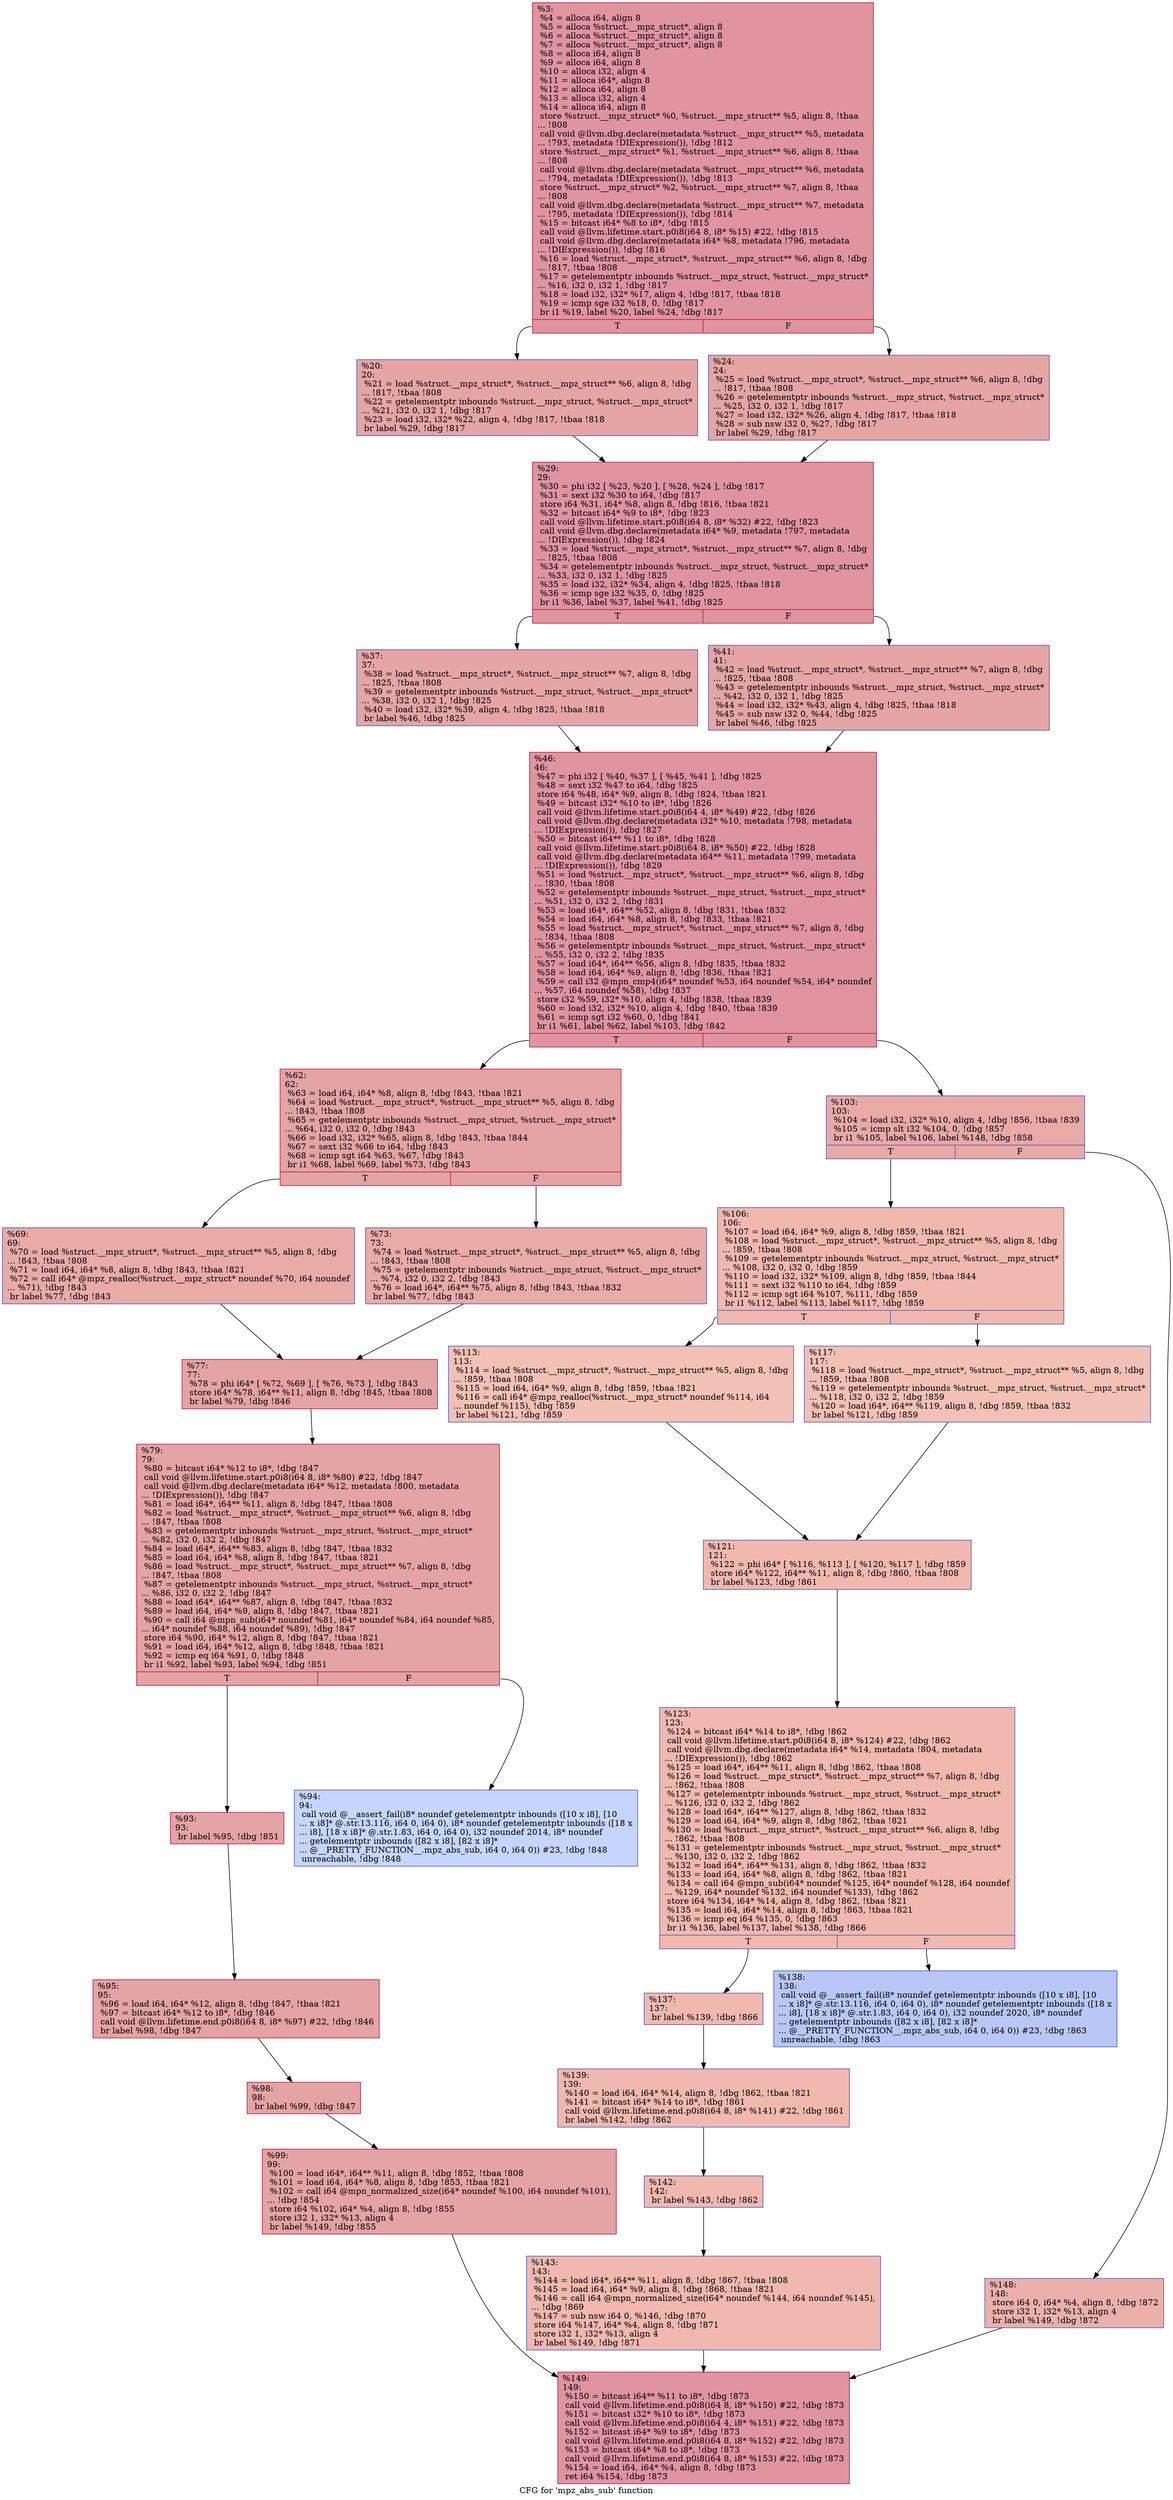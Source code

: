 digraph "CFG for 'mpz_abs_sub' function" {
	label="CFG for 'mpz_abs_sub' function";

	Node0x2699da0 [shape=record,color="#b70d28ff", style=filled, fillcolor="#b70d2870",label="{%3:\l  %4 = alloca i64, align 8\l  %5 = alloca %struct.__mpz_struct*, align 8\l  %6 = alloca %struct.__mpz_struct*, align 8\l  %7 = alloca %struct.__mpz_struct*, align 8\l  %8 = alloca i64, align 8\l  %9 = alloca i64, align 8\l  %10 = alloca i32, align 4\l  %11 = alloca i64*, align 8\l  %12 = alloca i64, align 8\l  %13 = alloca i32, align 4\l  %14 = alloca i64, align 8\l  store %struct.__mpz_struct* %0, %struct.__mpz_struct** %5, align 8, !tbaa\l... !808\l  call void @llvm.dbg.declare(metadata %struct.__mpz_struct** %5, metadata\l... !793, metadata !DIExpression()), !dbg !812\l  store %struct.__mpz_struct* %1, %struct.__mpz_struct** %6, align 8, !tbaa\l... !808\l  call void @llvm.dbg.declare(metadata %struct.__mpz_struct** %6, metadata\l... !794, metadata !DIExpression()), !dbg !813\l  store %struct.__mpz_struct* %2, %struct.__mpz_struct** %7, align 8, !tbaa\l... !808\l  call void @llvm.dbg.declare(metadata %struct.__mpz_struct** %7, metadata\l... !795, metadata !DIExpression()), !dbg !814\l  %15 = bitcast i64* %8 to i8*, !dbg !815\l  call void @llvm.lifetime.start.p0i8(i64 8, i8* %15) #22, !dbg !815\l  call void @llvm.dbg.declare(metadata i64* %8, metadata !796, metadata\l... !DIExpression()), !dbg !816\l  %16 = load %struct.__mpz_struct*, %struct.__mpz_struct** %6, align 8, !dbg\l... !817, !tbaa !808\l  %17 = getelementptr inbounds %struct.__mpz_struct, %struct.__mpz_struct*\l... %16, i32 0, i32 1, !dbg !817\l  %18 = load i32, i32* %17, align 4, !dbg !817, !tbaa !818\l  %19 = icmp sge i32 %18, 0, !dbg !817\l  br i1 %19, label %20, label %24, !dbg !817\l|{<s0>T|<s1>F}}"];
	Node0x2699da0:s0 -> Node0x2699ef0;
	Node0x2699da0:s1 -> Node0x2699f40;
	Node0x2699ef0 [shape=record,color="#3d50c3ff", style=filled, fillcolor="#c5333470",label="{%20:\l20:                                               \l  %21 = load %struct.__mpz_struct*, %struct.__mpz_struct** %6, align 8, !dbg\l... !817, !tbaa !808\l  %22 = getelementptr inbounds %struct.__mpz_struct, %struct.__mpz_struct*\l... %21, i32 0, i32 1, !dbg !817\l  %23 = load i32, i32* %22, align 4, !dbg !817, !tbaa !818\l  br label %29, !dbg !817\l}"];
	Node0x2699ef0 -> Node0x2699f90;
	Node0x2699f40 [shape=record,color="#3d50c3ff", style=filled, fillcolor="#c5333470",label="{%24:\l24:                                               \l  %25 = load %struct.__mpz_struct*, %struct.__mpz_struct** %6, align 8, !dbg\l... !817, !tbaa !808\l  %26 = getelementptr inbounds %struct.__mpz_struct, %struct.__mpz_struct*\l... %25, i32 0, i32 1, !dbg !817\l  %27 = load i32, i32* %26, align 4, !dbg !817, !tbaa !818\l  %28 = sub nsw i32 0, %27, !dbg !817\l  br label %29, !dbg !817\l}"];
	Node0x2699f40 -> Node0x2699f90;
	Node0x2699f90 [shape=record,color="#b70d28ff", style=filled, fillcolor="#b70d2870",label="{%29:\l29:                                               \l  %30 = phi i32 [ %23, %20 ], [ %28, %24 ], !dbg !817\l  %31 = sext i32 %30 to i64, !dbg !817\l  store i64 %31, i64* %8, align 8, !dbg !816, !tbaa !821\l  %32 = bitcast i64* %9 to i8*, !dbg !823\l  call void @llvm.lifetime.start.p0i8(i64 8, i8* %32) #22, !dbg !823\l  call void @llvm.dbg.declare(metadata i64* %9, metadata !797, metadata\l... !DIExpression()), !dbg !824\l  %33 = load %struct.__mpz_struct*, %struct.__mpz_struct** %7, align 8, !dbg\l... !825, !tbaa !808\l  %34 = getelementptr inbounds %struct.__mpz_struct, %struct.__mpz_struct*\l... %33, i32 0, i32 1, !dbg !825\l  %35 = load i32, i32* %34, align 4, !dbg !825, !tbaa !818\l  %36 = icmp sge i32 %35, 0, !dbg !825\l  br i1 %36, label %37, label %41, !dbg !825\l|{<s0>T|<s1>F}}"];
	Node0x2699f90:s0 -> Node0x2699fe0;
	Node0x2699f90:s1 -> Node0x269a030;
	Node0x2699fe0 [shape=record,color="#3d50c3ff", style=filled, fillcolor="#c5333470",label="{%37:\l37:                                               \l  %38 = load %struct.__mpz_struct*, %struct.__mpz_struct** %7, align 8, !dbg\l... !825, !tbaa !808\l  %39 = getelementptr inbounds %struct.__mpz_struct, %struct.__mpz_struct*\l... %38, i32 0, i32 1, !dbg !825\l  %40 = load i32, i32* %39, align 4, !dbg !825, !tbaa !818\l  br label %46, !dbg !825\l}"];
	Node0x2699fe0 -> Node0x269a080;
	Node0x269a030 [shape=record,color="#3d50c3ff", style=filled, fillcolor="#c5333470",label="{%41:\l41:                                               \l  %42 = load %struct.__mpz_struct*, %struct.__mpz_struct** %7, align 8, !dbg\l... !825, !tbaa !808\l  %43 = getelementptr inbounds %struct.__mpz_struct, %struct.__mpz_struct*\l... %42, i32 0, i32 1, !dbg !825\l  %44 = load i32, i32* %43, align 4, !dbg !825, !tbaa !818\l  %45 = sub nsw i32 0, %44, !dbg !825\l  br label %46, !dbg !825\l}"];
	Node0x269a030 -> Node0x269a080;
	Node0x269a080 [shape=record,color="#b70d28ff", style=filled, fillcolor="#b70d2870",label="{%46:\l46:                                               \l  %47 = phi i32 [ %40, %37 ], [ %45, %41 ], !dbg !825\l  %48 = sext i32 %47 to i64, !dbg !825\l  store i64 %48, i64* %9, align 8, !dbg !824, !tbaa !821\l  %49 = bitcast i32* %10 to i8*, !dbg !826\l  call void @llvm.lifetime.start.p0i8(i64 4, i8* %49) #22, !dbg !826\l  call void @llvm.dbg.declare(metadata i32* %10, metadata !798, metadata\l... !DIExpression()), !dbg !827\l  %50 = bitcast i64** %11 to i8*, !dbg !828\l  call void @llvm.lifetime.start.p0i8(i64 8, i8* %50) #22, !dbg !828\l  call void @llvm.dbg.declare(metadata i64** %11, metadata !799, metadata\l... !DIExpression()), !dbg !829\l  %51 = load %struct.__mpz_struct*, %struct.__mpz_struct** %6, align 8, !dbg\l... !830, !tbaa !808\l  %52 = getelementptr inbounds %struct.__mpz_struct, %struct.__mpz_struct*\l... %51, i32 0, i32 2, !dbg !831\l  %53 = load i64*, i64** %52, align 8, !dbg !831, !tbaa !832\l  %54 = load i64, i64* %8, align 8, !dbg !833, !tbaa !821\l  %55 = load %struct.__mpz_struct*, %struct.__mpz_struct** %7, align 8, !dbg\l... !834, !tbaa !808\l  %56 = getelementptr inbounds %struct.__mpz_struct, %struct.__mpz_struct*\l... %55, i32 0, i32 2, !dbg !835\l  %57 = load i64*, i64** %56, align 8, !dbg !835, !tbaa !832\l  %58 = load i64, i64* %9, align 8, !dbg !836, !tbaa !821\l  %59 = call i32 @mpn_cmp4(i64* noundef %53, i64 noundef %54, i64* noundef\l... %57, i64 noundef %58), !dbg !837\l  store i32 %59, i32* %10, align 4, !dbg !838, !tbaa !839\l  %60 = load i32, i32* %10, align 4, !dbg !840, !tbaa !839\l  %61 = icmp sgt i32 %60, 0, !dbg !841\l  br i1 %61, label %62, label %103, !dbg !842\l|{<s0>T|<s1>F}}"];
	Node0x269a080:s0 -> Node0x269a0d0;
	Node0x269a080:s1 -> Node0x269a3f0;
	Node0x269a0d0 [shape=record,color="#b70d28ff", style=filled, fillcolor="#c32e3170",label="{%62:\l62:                                               \l  %63 = load i64, i64* %8, align 8, !dbg !843, !tbaa !821\l  %64 = load %struct.__mpz_struct*, %struct.__mpz_struct** %5, align 8, !dbg\l... !843, !tbaa !808\l  %65 = getelementptr inbounds %struct.__mpz_struct, %struct.__mpz_struct*\l... %64, i32 0, i32 0, !dbg !843\l  %66 = load i32, i32* %65, align 8, !dbg !843, !tbaa !844\l  %67 = sext i32 %66 to i64, !dbg !843\l  %68 = icmp sgt i64 %63, %67, !dbg !843\l  br i1 %68, label %69, label %73, !dbg !843\l|{<s0>T|<s1>F}}"];
	Node0x269a0d0:s0 -> Node0x269a120;
	Node0x269a0d0:s1 -> Node0x269a170;
	Node0x269a120 [shape=record,color="#3d50c3ff", style=filled, fillcolor="#cc403a70",label="{%69:\l69:                                               \l  %70 = load %struct.__mpz_struct*, %struct.__mpz_struct** %5, align 8, !dbg\l... !843, !tbaa !808\l  %71 = load i64, i64* %8, align 8, !dbg !843, !tbaa !821\l  %72 = call i64* @mpz_realloc(%struct.__mpz_struct* noundef %70, i64 noundef\l... %71), !dbg !843\l  br label %77, !dbg !843\l}"];
	Node0x269a120 -> Node0x269a1c0;
	Node0x269a170 [shape=record,color="#3d50c3ff", style=filled, fillcolor="#cc403a70",label="{%73:\l73:                                               \l  %74 = load %struct.__mpz_struct*, %struct.__mpz_struct** %5, align 8, !dbg\l... !843, !tbaa !808\l  %75 = getelementptr inbounds %struct.__mpz_struct, %struct.__mpz_struct*\l... %74, i32 0, i32 2, !dbg !843\l  %76 = load i64*, i64** %75, align 8, !dbg !843, !tbaa !832\l  br label %77, !dbg !843\l}"];
	Node0x269a170 -> Node0x269a1c0;
	Node0x269a1c0 [shape=record,color="#b70d28ff", style=filled, fillcolor="#c32e3170",label="{%77:\l77:                                               \l  %78 = phi i64* [ %72, %69 ], [ %76, %73 ], !dbg !843\l  store i64* %78, i64** %11, align 8, !dbg !845, !tbaa !808\l  br label %79, !dbg !846\l}"];
	Node0x269a1c0 -> Node0x269a210;
	Node0x269a210 [shape=record,color="#b70d28ff", style=filled, fillcolor="#c32e3170",label="{%79:\l79:                                               \l  %80 = bitcast i64* %12 to i8*, !dbg !847\l  call void @llvm.lifetime.start.p0i8(i64 8, i8* %80) #22, !dbg !847\l  call void @llvm.dbg.declare(metadata i64* %12, metadata !800, metadata\l... !DIExpression()), !dbg !847\l  %81 = load i64*, i64** %11, align 8, !dbg !847, !tbaa !808\l  %82 = load %struct.__mpz_struct*, %struct.__mpz_struct** %6, align 8, !dbg\l... !847, !tbaa !808\l  %83 = getelementptr inbounds %struct.__mpz_struct, %struct.__mpz_struct*\l... %82, i32 0, i32 2, !dbg !847\l  %84 = load i64*, i64** %83, align 8, !dbg !847, !tbaa !832\l  %85 = load i64, i64* %8, align 8, !dbg !847, !tbaa !821\l  %86 = load %struct.__mpz_struct*, %struct.__mpz_struct** %7, align 8, !dbg\l... !847, !tbaa !808\l  %87 = getelementptr inbounds %struct.__mpz_struct, %struct.__mpz_struct*\l... %86, i32 0, i32 2, !dbg !847\l  %88 = load i64*, i64** %87, align 8, !dbg !847, !tbaa !832\l  %89 = load i64, i64* %9, align 8, !dbg !847, !tbaa !821\l  %90 = call i64 @mpn_sub(i64* noundef %81, i64* noundef %84, i64 noundef %85,\l... i64* noundef %88, i64 noundef %89), !dbg !847\l  store i64 %90, i64* %12, align 8, !dbg !847, !tbaa !821\l  %91 = load i64, i64* %12, align 8, !dbg !848, !tbaa !821\l  %92 = icmp eq i64 %91, 0, !dbg !848\l  br i1 %92, label %93, label %94, !dbg !851\l|{<s0>T|<s1>F}}"];
	Node0x269a210:s0 -> Node0x269a260;
	Node0x269a210:s1 -> Node0x269a2b0;
	Node0x269a260 [shape=record,color="#b70d28ff", style=filled, fillcolor="#c32e3170",label="{%93:\l93:                                               \l  br label %95, !dbg !851\l}"];
	Node0x269a260 -> Node0x269a300;
	Node0x269a2b0 [shape=record,color="#3d50c3ff", style=filled, fillcolor="#7ea1fa70",label="{%94:\l94:                                               \l  call void @__assert_fail(i8* noundef getelementptr inbounds ([10 x i8], [10\l... x i8]* @.str.13.116, i64 0, i64 0), i8* noundef getelementptr inbounds ([18 x\l... i8], [18 x i8]* @.str.1.83, i64 0, i64 0), i32 noundef 2014, i8* noundef\l... getelementptr inbounds ([82 x i8], [82 x i8]*\l... @__PRETTY_FUNCTION__.mpz_abs_sub, i64 0, i64 0)) #23, !dbg !848\l  unreachable, !dbg !848\l}"];
	Node0x269a300 [shape=record,color="#b70d28ff", style=filled, fillcolor="#c32e3170",label="{%95:\l95:                                               \l  %96 = load i64, i64* %12, align 8, !dbg !847, !tbaa !821\l  %97 = bitcast i64* %12 to i8*, !dbg !846\l  call void @llvm.lifetime.end.p0i8(i64 8, i8* %97) #22, !dbg !846\l  br label %98, !dbg !847\l}"];
	Node0x269a300 -> Node0x269a350;
	Node0x269a350 [shape=record,color="#b70d28ff", style=filled, fillcolor="#c32e3170",label="{%98:\l98:                                               \l  br label %99, !dbg !847\l}"];
	Node0x269a350 -> Node0x269a3a0;
	Node0x269a3a0 [shape=record,color="#b70d28ff", style=filled, fillcolor="#c32e3170",label="{%99:\l99:                                               \l  %100 = load i64*, i64** %11, align 8, !dbg !852, !tbaa !808\l  %101 = load i64, i64* %8, align 8, !dbg !853, !tbaa !821\l  %102 = call i64 @mpn_normalized_size(i64* noundef %100, i64 noundef %101),\l... !dbg !854\l  store i64 %102, i64* %4, align 8, !dbg !855\l  store i32 1, i32* %13, align 4\l  br label %149, !dbg !855\l}"];
	Node0x269a3a0 -> Node0x269a7b0;
	Node0x269a3f0 [shape=record,color="#3d50c3ff", style=filled, fillcolor="#ca3b3770",label="{%103:\l103:                                              \l  %104 = load i32, i32* %10, align 4, !dbg !856, !tbaa !839\l  %105 = icmp slt i32 %104, 0, !dbg !857\l  br i1 %105, label %106, label %148, !dbg !858\l|{<s0>T|<s1>F}}"];
	Node0x269a3f0:s0 -> Node0x269a440;
	Node0x269a3f0:s1 -> Node0x269a760;
	Node0x269a440 [shape=record,color="#3d50c3ff", style=filled, fillcolor="#dc5d4a70",label="{%106:\l106:                                              \l  %107 = load i64, i64* %9, align 8, !dbg !859, !tbaa !821\l  %108 = load %struct.__mpz_struct*, %struct.__mpz_struct** %5, align 8, !dbg\l... !859, !tbaa !808\l  %109 = getelementptr inbounds %struct.__mpz_struct, %struct.__mpz_struct*\l... %108, i32 0, i32 0, !dbg !859\l  %110 = load i32, i32* %109, align 8, !dbg !859, !tbaa !844\l  %111 = sext i32 %110 to i64, !dbg !859\l  %112 = icmp sgt i64 %107, %111, !dbg !859\l  br i1 %112, label %113, label %117, !dbg !859\l|{<s0>T|<s1>F}}"];
	Node0x269a440:s0 -> Node0x269a490;
	Node0x269a440:s1 -> Node0x269a4e0;
	Node0x269a490 [shape=record,color="#3d50c3ff", style=filled, fillcolor="#e5705870",label="{%113:\l113:                                              \l  %114 = load %struct.__mpz_struct*, %struct.__mpz_struct** %5, align 8, !dbg\l... !859, !tbaa !808\l  %115 = load i64, i64* %9, align 8, !dbg !859, !tbaa !821\l  %116 = call i64* @mpz_realloc(%struct.__mpz_struct* noundef %114, i64\l... noundef %115), !dbg !859\l  br label %121, !dbg !859\l}"];
	Node0x269a490 -> Node0x269a530;
	Node0x269a4e0 [shape=record,color="#3d50c3ff", style=filled, fillcolor="#e5705870",label="{%117:\l117:                                              \l  %118 = load %struct.__mpz_struct*, %struct.__mpz_struct** %5, align 8, !dbg\l... !859, !tbaa !808\l  %119 = getelementptr inbounds %struct.__mpz_struct, %struct.__mpz_struct*\l... %118, i32 0, i32 2, !dbg !859\l  %120 = load i64*, i64** %119, align 8, !dbg !859, !tbaa !832\l  br label %121, !dbg !859\l}"];
	Node0x269a4e0 -> Node0x269a530;
	Node0x269a530 [shape=record,color="#3d50c3ff", style=filled, fillcolor="#dc5d4a70",label="{%121:\l121:                                              \l  %122 = phi i64* [ %116, %113 ], [ %120, %117 ], !dbg !859\l  store i64* %122, i64** %11, align 8, !dbg !860, !tbaa !808\l  br label %123, !dbg !861\l}"];
	Node0x269a530 -> Node0x269a580;
	Node0x269a580 [shape=record,color="#3d50c3ff", style=filled, fillcolor="#dc5d4a70",label="{%123:\l123:                                              \l  %124 = bitcast i64* %14 to i8*, !dbg !862\l  call void @llvm.lifetime.start.p0i8(i64 8, i8* %124) #22, !dbg !862\l  call void @llvm.dbg.declare(metadata i64* %14, metadata !804, metadata\l... !DIExpression()), !dbg !862\l  %125 = load i64*, i64** %11, align 8, !dbg !862, !tbaa !808\l  %126 = load %struct.__mpz_struct*, %struct.__mpz_struct** %7, align 8, !dbg\l... !862, !tbaa !808\l  %127 = getelementptr inbounds %struct.__mpz_struct, %struct.__mpz_struct*\l... %126, i32 0, i32 2, !dbg !862\l  %128 = load i64*, i64** %127, align 8, !dbg !862, !tbaa !832\l  %129 = load i64, i64* %9, align 8, !dbg !862, !tbaa !821\l  %130 = load %struct.__mpz_struct*, %struct.__mpz_struct** %6, align 8, !dbg\l... !862, !tbaa !808\l  %131 = getelementptr inbounds %struct.__mpz_struct, %struct.__mpz_struct*\l... %130, i32 0, i32 2, !dbg !862\l  %132 = load i64*, i64** %131, align 8, !dbg !862, !tbaa !832\l  %133 = load i64, i64* %8, align 8, !dbg !862, !tbaa !821\l  %134 = call i64 @mpn_sub(i64* noundef %125, i64* noundef %128, i64 noundef\l... %129, i64* noundef %132, i64 noundef %133), !dbg !862\l  store i64 %134, i64* %14, align 8, !dbg !862, !tbaa !821\l  %135 = load i64, i64* %14, align 8, !dbg !863, !tbaa !821\l  %136 = icmp eq i64 %135, 0, !dbg !863\l  br i1 %136, label %137, label %138, !dbg !866\l|{<s0>T|<s1>F}}"];
	Node0x269a580:s0 -> Node0x269a5d0;
	Node0x269a580:s1 -> Node0x269a620;
	Node0x269a5d0 [shape=record,color="#3d50c3ff", style=filled, fillcolor="#dc5d4a70",label="{%137:\l137:                                              \l  br label %139, !dbg !866\l}"];
	Node0x269a5d0 -> Node0x269a670;
	Node0x269a620 [shape=record,color="#3d50c3ff", style=filled, fillcolor="#5f7fe870",label="{%138:\l138:                                              \l  call void @__assert_fail(i8* noundef getelementptr inbounds ([10 x i8], [10\l... x i8]* @.str.13.116, i64 0, i64 0), i8* noundef getelementptr inbounds ([18 x\l... i8], [18 x i8]* @.str.1.83, i64 0, i64 0), i32 noundef 2020, i8* noundef\l... getelementptr inbounds ([82 x i8], [82 x i8]*\l... @__PRETTY_FUNCTION__.mpz_abs_sub, i64 0, i64 0)) #23, !dbg !863\l  unreachable, !dbg !863\l}"];
	Node0x269a670 [shape=record,color="#3d50c3ff", style=filled, fillcolor="#dc5d4a70",label="{%139:\l139:                                              \l  %140 = load i64, i64* %14, align 8, !dbg !862, !tbaa !821\l  %141 = bitcast i64* %14 to i8*, !dbg !861\l  call void @llvm.lifetime.end.p0i8(i64 8, i8* %141) #22, !dbg !861\l  br label %142, !dbg !862\l}"];
	Node0x269a670 -> Node0x269a6c0;
	Node0x269a6c0 [shape=record,color="#3d50c3ff", style=filled, fillcolor="#dc5d4a70",label="{%142:\l142:                                              \l  br label %143, !dbg !862\l}"];
	Node0x269a6c0 -> Node0x269a710;
	Node0x269a710 [shape=record,color="#3d50c3ff", style=filled, fillcolor="#dc5d4a70",label="{%143:\l143:                                              \l  %144 = load i64*, i64** %11, align 8, !dbg !867, !tbaa !808\l  %145 = load i64, i64* %9, align 8, !dbg !868, !tbaa !821\l  %146 = call i64 @mpn_normalized_size(i64* noundef %144, i64 noundef %145),\l... !dbg !869\l  %147 = sub nsw i64 0, %146, !dbg !870\l  store i64 %147, i64* %4, align 8, !dbg !871\l  store i32 1, i32* %13, align 4\l  br label %149, !dbg !871\l}"];
	Node0x269a710 -> Node0x269a7b0;
	Node0x269a760 [shape=record,color="#3d50c3ff", style=filled, fillcolor="#d24b4070",label="{%148:\l148:                                              \l  store i64 0, i64* %4, align 8, !dbg !872\l  store i32 1, i32* %13, align 4\l  br label %149, !dbg !872\l}"];
	Node0x269a760 -> Node0x269a7b0;
	Node0x269a7b0 [shape=record,color="#b70d28ff", style=filled, fillcolor="#b70d2870",label="{%149:\l149:                                              \l  %150 = bitcast i64** %11 to i8*, !dbg !873\l  call void @llvm.lifetime.end.p0i8(i64 8, i8* %150) #22, !dbg !873\l  %151 = bitcast i32* %10 to i8*, !dbg !873\l  call void @llvm.lifetime.end.p0i8(i64 4, i8* %151) #22, !dbg !873\l  %152 = bitcast i64* %9 to i8*, !dbg !873\l  call void @llvm.lifetime.end.p0i8(i64 8, i8* %152) #22, !dbg !873\l  %153 = bitcast i64* %8 to i8*, !dbg !873\l  call void @llvm.lifetime.end.p0i8(i64 8, i8* %153) #22, !dbg !873\l  %154 = load i64, i64* %4, align 8, !dbg !873\l  ret i64 %154, !dbg !873\l}"];
}
